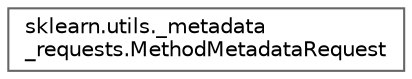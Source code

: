digraph "Graphical Class Hierarchy"
{
 // LATEX_PDF_SIZE
  bgcolor="transparent";
  edge [fontname=Helvetica,fontsize=10,labelfontname=Helvetica,labelfontsize=10];
  node [fontname=Helvetica,fontsize=10,shape=box,height=0.2,width=0.4];
  rankdir="LR";
  Node0 [id="Node000000",label="sklearn.utils._metadata\l_requests.MethodMetadataRequest",height=0.2,width=0.4,color="grey40", fillcolor="white", style="filled",URL="$d5/d62/classsklearn_1_1utils_1_1__metadata__requests_1_1MethodMetadataRequest.html",tooltip=" "];
}
